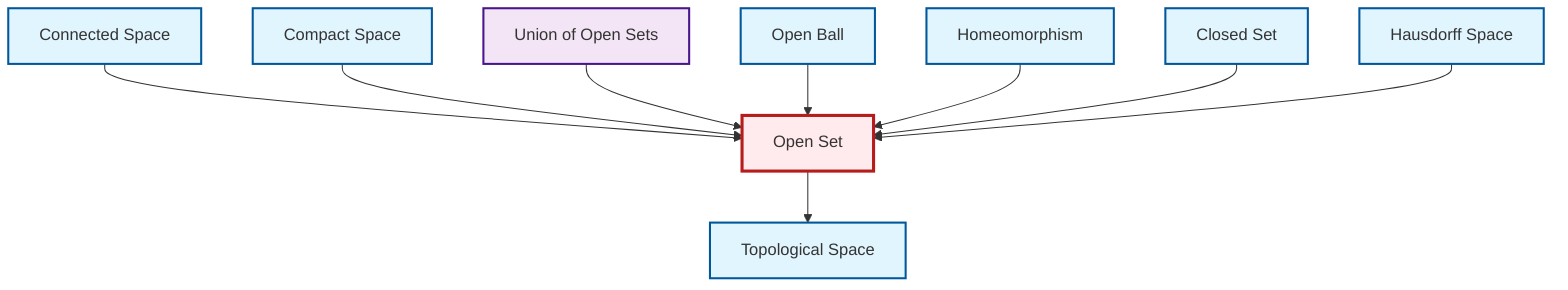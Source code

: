 graph TD
    classDef definition fill:#e1f5fe,stroke:#01579b,stroke-width:2px
    classDef theorem fill:#f3e5f5,stroke:#4a148c,stroke-width:2px
    classDef axiom fill:#fff3e0,stroke:#e65100,stroke-width:2px
    classDef example fill:#e8f5e9,stroke:#1b5e20,stroke-width:2px
    classDef current fill:#ffebee,stroke:#b71c1c,stroke-width:3px
    def-connected["Connected Space"]:::definition
    def-open-set["Open Set"]:::definition
    def-hausdorff["Hausdorff Space"]:::definition
    def-closed-set["Closed Set"]:::definition
    def-compact["Compact Space"]:::definition
    def-topological-space["Topological Space"]:::definition
    thm-union-open-sets["Union of Open Sets"]:::theorem
    def-open-ball["Open Ball"]:::definition
    def-homeomorphism["Homeomorphism"]:::definition
    def-connected --> def-open-set
    def-compact --> def-open-set
    def-open-set --> def-topological-space
    thm-union-open-sets --> def-open-set
    def-open-ball --> def-open-set
    def-homeomorphism --> def-open-set
    def-closed-set --> def-open-set
    def-hausdorff --> def-open-set
    class def-open-set current